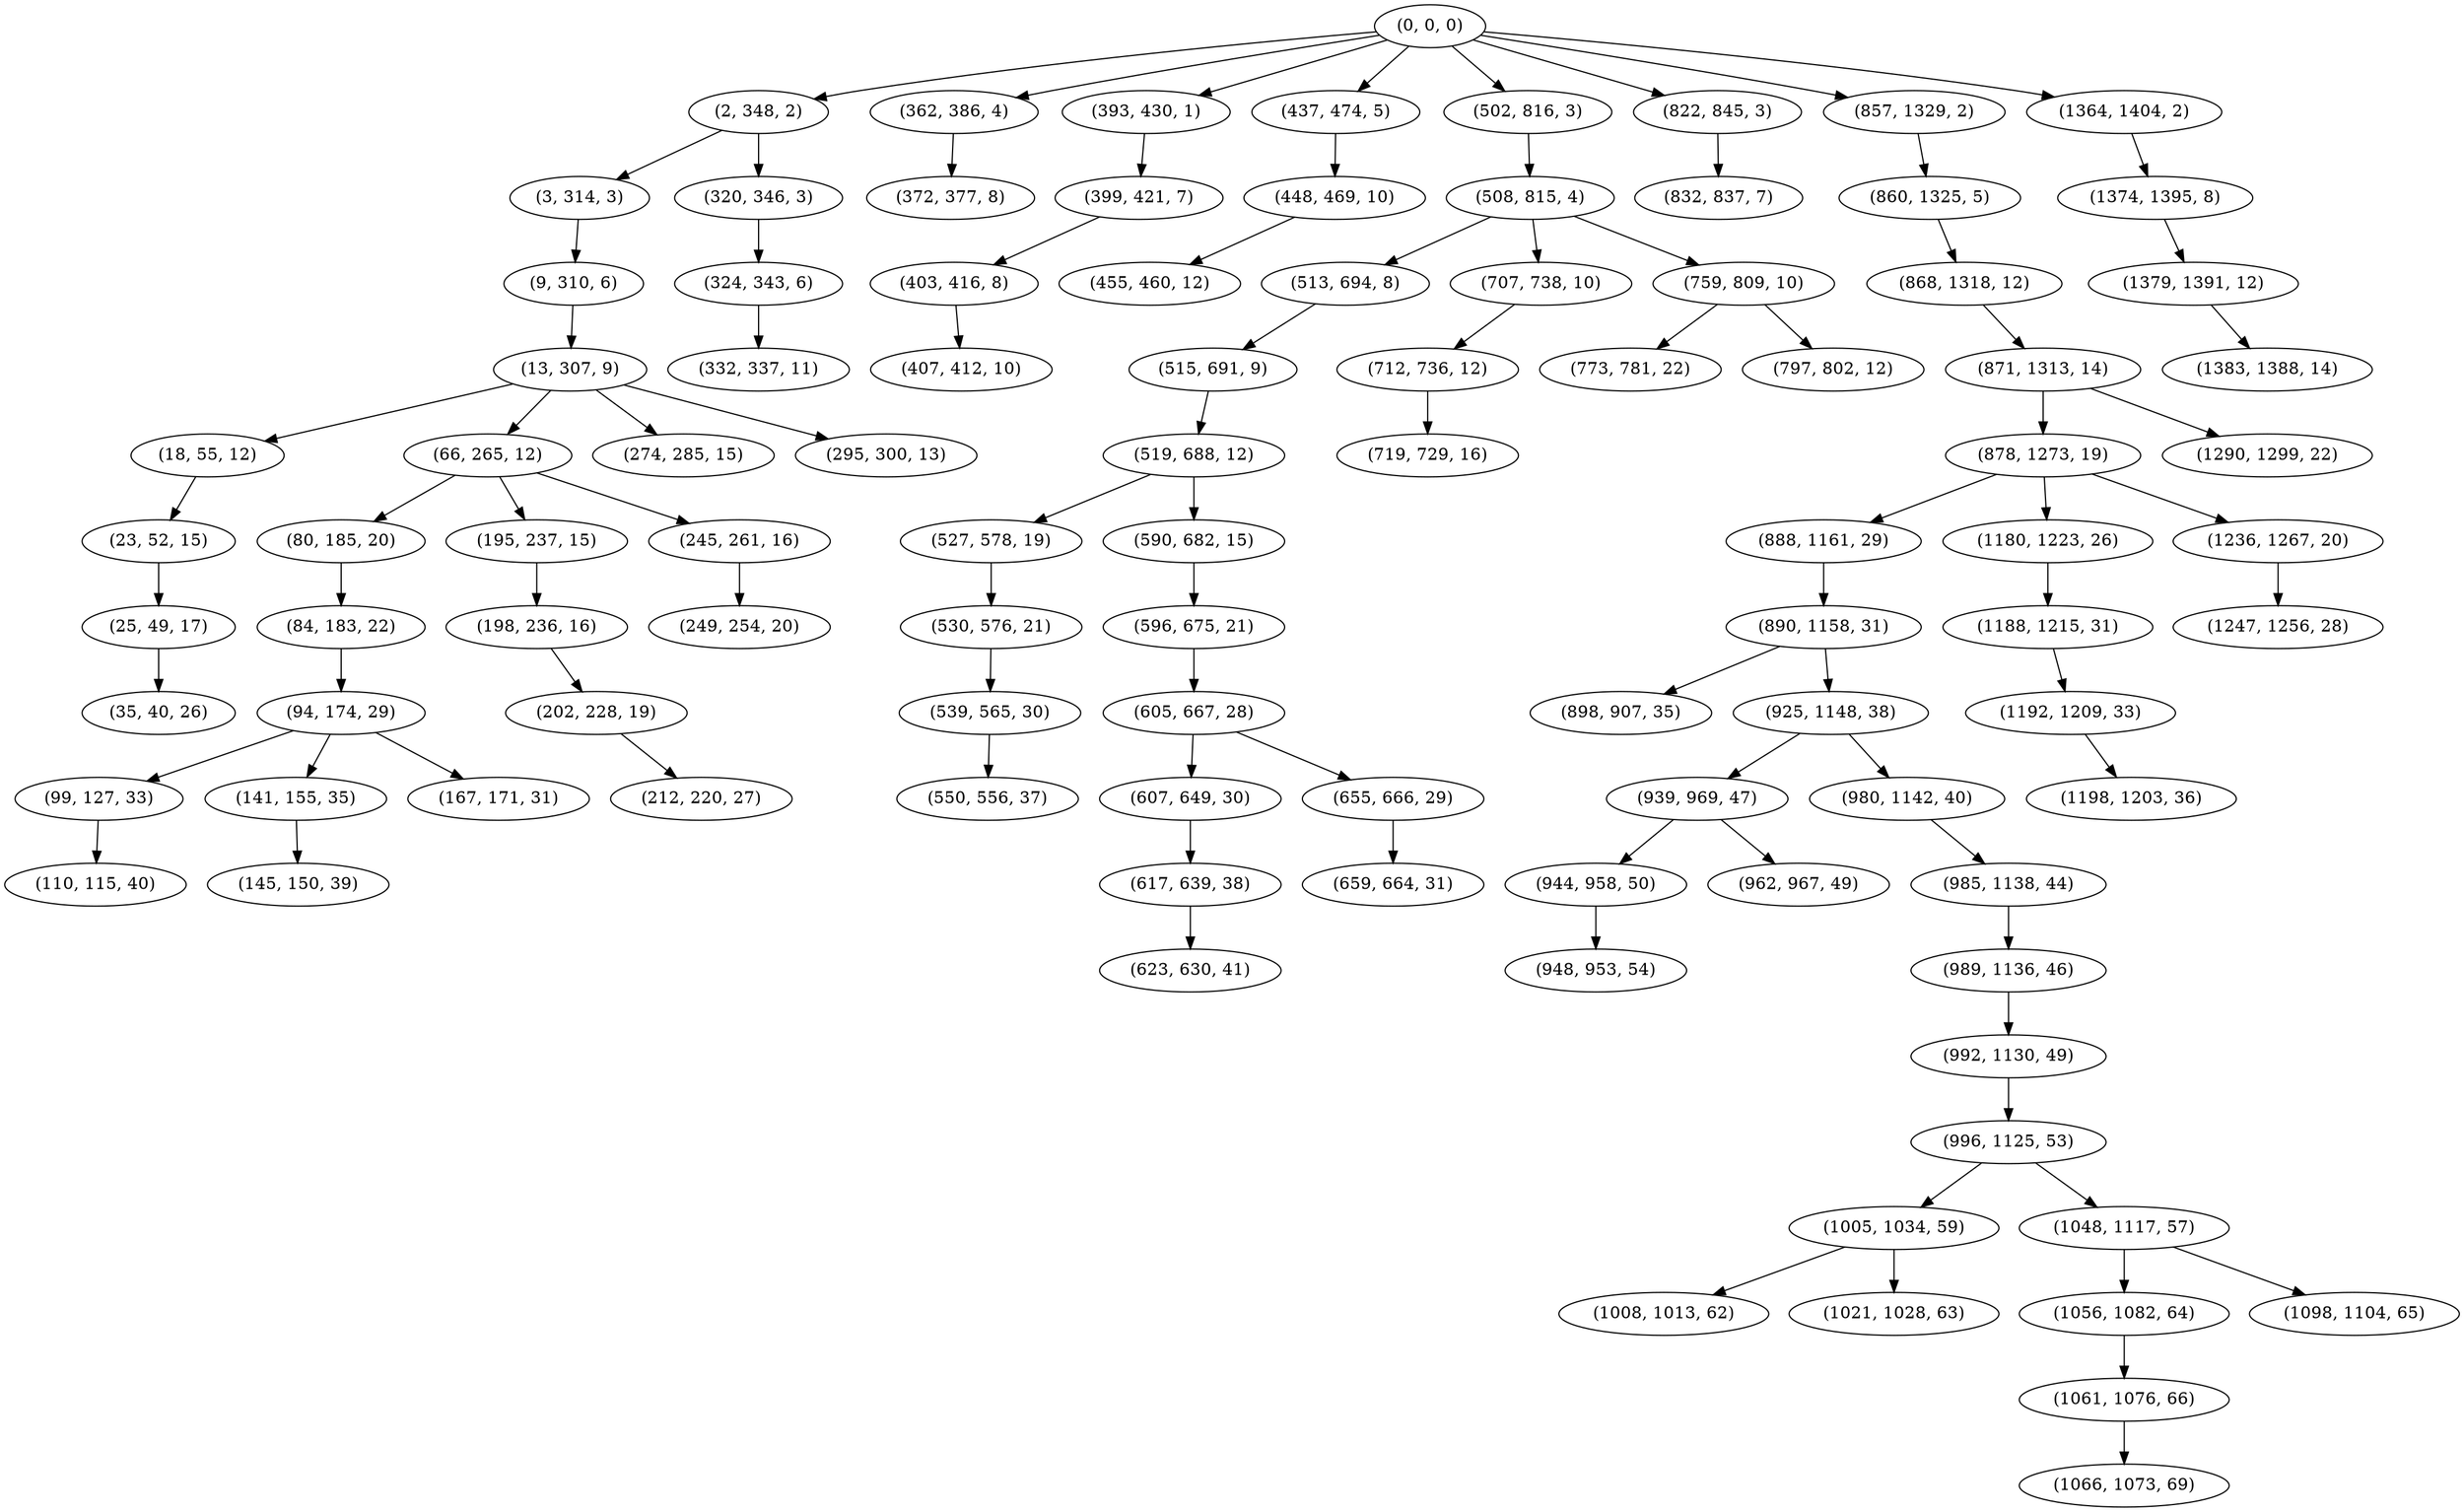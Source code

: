 digraph tree {
    "(0, 0, 0)";
    "(2, 348, 2)";
    "(3, 314, 3)";
    "(9, 310, 6)";
    "(13, 307, 9)";
    "(18, 55, 12)";
    "(23, 52, 15)";
    "(25, 49, 17)";
    "(35, 40, 26)";
    "(66, 265, 12)";
    "(80, 185, 20)";
    "(84, 183, 22)";
    "(94, 174, 29)";
    "(99, 127, 33)";
    "(110, 115, 40)";
    "(141, 155, 35)";
    "(145, 150, 39)";
    "(167, 171, 31)";
    "(195, 237, 15)";
    "(198, 236, 16)";
    "(202, 228, 19)";
    "(212, 220, 27)";
    "(245, 261, 16)";
    "(249, 254, 20)";
    "(274, 285, 15)";
    "(295, 300, 13)";
    "(320, 346, 3)";
    "(324, 343, 6)";
    "(332, 337, 11)";
    "(362, 386, 4)";
    "(372, 377, 8)";
    "(393, 430, 1)";
    "(399, 421, 7)";
    "(403, 416, 8)";
    "(407, 412, 10)";
    "(437, 474, 5)";
    "(448, 469, 10)";
    "(455, 460, 12)";
    "(502, 816, 3)";
    "(508, 815, 4)";
    "(513, 694, 8)";
    "(515, 691, 9)";
    "(519, 688, 12)";
    "(527, 578, 19)";
    "(530, 576, 21)";
    "(539, 565, 30)";
    "(550, 556, 37)";
    "(590, 682, 15)";
    "(596, 675, 21)";
    "(605, 667, 28)";
    "(607, 649, 30)";
    "(617, 639, 38)";
    "(623, 630, 41)";
    "(655, 666, 29)";
    "(659, 664, 31)";
    "(707, 738, 10)";
    "(712, 736, 12)";
    "(719, 729, 16)";
    "(759, 809, 10)";
    "(773, 781, 22)";
    "(797, 802, 12)";
    "(822, 845, 3)";
    "(832, 837, 7)";
    "(857, 1329, 2)";
    "(860, 1325, 5)";
    "(868, 1318, 12)";
    "(871, 1313, 14)";
    "(878, 1273, 19)";
    "(888, 1161, 29)";
    "(890, 1158, 31)";
    "(898, 907, 35)";
    "(925, 1148, 38)";
    "(939, 969, 47)";
    "(944, 958, 50)";
    "(948, 953, 54)";
    "(962, 967, 49)";
    "(980, 1142, 40)";
    "(985, 1138, 44)";
    "(989, 1136, 46)";
    "(992, 1130, 49)";
    "(996, 1125, 53)";
    "(1005, 1034, 59)";
    "(1008, 1013, 62)";
    "(1021, 1028, 63)";
    "(1048, 1117, 57)";
    "(1056, 1082, 64)";
    "(1061, 1076, 66)";
    "(1066, 1073, 69)";
    "(1098, 1104, 65)";
    "(1180, 1223, 26)";
    "(1188, 1215, 31)";
    "(1192, 1209, 33)";
    "(1198, 1203, 36)";
    "(1236, 1267, 20)";
    "(1247, 1256, 28)";
    "(1290, 1299, 22)";
    "(1364, 1404, 2)";
    "(1374, 1395, 8)";
    "(1379, 1391, 12)";
    "(1383, 1388, 14)";
    "(0, 0, 0)" -> "(2, 348, 2)";
    "(0, 0, 0)" -> "(362, 386, 4)";
    "(0, 0, 0)" -> "(393, 430, 1)";
    "(0, 0, 0)" -> "(437, 474, 5)";
    "(0, 0, 0)" -> "(502, 816, 3)";
    "(0, 0, 0)" -> "(822, 845, 3)";
    "(0, 0, 0)" -> "(857, 1329, 2)";
    "(0, 0, 0)" -> "(1364, 1404, 2)";
    "(2, 348, 2)" -> "(3, 314, 3)";
    "(2, 348, 2)" -> "(320, 346, 3)";
    "(3, 314, 3)" -> "(9, 310, 6)";
    "(9, 310, 6)" -> "(13, 307, 9)";
    "(13, 307, 9)" -> "(18, 55, 12)";
    "(13, 307, 9)" -> "(66, 265, 12)";
    "(13, 307, 9)" -> "(274, 285, 15)";
    "(13, 307, 9)" -> "(295, 300, 13)";
    "(18, 55, 12)" -> "(23, 52, 15)";
    "(23, 52, 15)" -> "(25, 49, 17)";
    "(25, 49, 17)" -> "(35, 40, 26)";
    "(66, 265, 12)" -> "(80, 185, 20)";
    "(66, 265, 12)" -> "(195, 237, 15)";
    "(66, 265, 12)" -> "(245, 261, 16)";
    "(80, 185, 20)" -> "(84, 183, 22)";
    "(84, 183, 22)" -> "(94, 174, 29)";
    "(94, 174, 29)" -> "(99, 127, 33)";
    "(94, 174, 29)" -> "(141, 155, 35)";
    "(94, 174, 29)" -> "(167, 171, 31)";
    "(99, 127, 33)" -> "(110, 115, 40)";
    "(141, 155, 35)" -> "(145, 150, 39)";
    "(195, 237, 15)" -> "(198, 236, 16)";
    "(198, 236, 16)" -> "(202, 228, 19)";
    "(202, 228, 19)" -> "(212, 220, 27)";
    "(245, 261, 16)" -> "(249, 254, 20)";
    "(320, 346, 3)" -> "(324, 343, 6)";
    "(324, 343, 6)" -> "(332, 337, 11)";
    "(362, 386, 4)" -> "(372, 377, 8)";
    "(393, 430, 1)" -> "(399, 421, 7)";
    "(399, 421, 7)" -> "(403, 416, 8)";
    "(403, 416, 8)" -> "(407, 412, 10)";
    "(437, 474, 5)" -> "(448, 469, 10)";
    "(448, 469, 10)" -> "(455, 460, 12)";
    "(502, 816, 3)" -> "(508, 815, 4)";
    "(508, 815, 4)" -> "(513, 694, 8)";
    "(508, 815, 4)" -> "(707, 738, 10)";
    "(508, 815, 4)" -> "(759, 809, 10)";
    "(513, 694, 8)" -> "(515, 691, 9)";
    "(515, 691, 9)" -> "(519, 688, 12)";
    "(519, 688, 12)" -> "(527, 578, 19)";
    "(519, 688, 12)" -> "(590, 682, 15)";
    "(527, 578, 19)" -> "(530, 576, 21)";
    "(530, 576, 21)" -> "(539, 565, 30)";
    "(539, 565, 30)" -> "(550, 556, 37)";
    "(590, 682, 15)" -> "(596, 675, 21)";
    "(596, 675, 21)" -> "(605, 667, 28)";
    "(605, 667, 28)" -> "(607, 649, 30)";
    "(605, 667, 28)" -> "(655, 666, 29)";
    "(607, 649, 30)" -> "(617, 639, 38)";
    "(617, 639, 38)" -> "(623, 630, 41)";
    "(655, 666, 29)" -> "(659, 664, 31)";
    "(707, 738, 10)" -> "(712, 736, 12)";
    "(712, 736, 12)" -> "(719, 729, 16)";
    "(759, 809, 10)" -> "(773, 781, 22)";
    "(759, 809, 10)" -> "(797, 802, 12)";
    "(822, 845, 3)" -> "(832, 837, 7)";
    "(857, 1329, 2)" -> "(860, 1325, 5)";
    "(860, 1325, 5)" -> "(868, 1318, 12)";
    "(868, 1318, 12)" -> "(871, 1313, 14)";
    "(871, 1313, 14)" -> "(878, 1273, 19)";
    "(871, 1313, 14)" -> "(1290, 1299, 22)";
    "(878, 1273, 19)" -> "(888, 1161, 29)";
    "(878, 1273, 19)" -> "(1180, 1223, 26)";
    "(878, 1273, 19)" -> "(1236, 1267, 20)";
    "(888, 1161, 29)" -> "(890, 1158, 31)";
    "(890, 1158, 31)" -> "(898, 907, 35)";
    "(890, 1158, 31)" -> "(925, 1148, 38)";
    "(925, 1148, 38)" -> "(939, 969, 47)";
    "(925, 1148, 38)" -> "(980, 1142, 40)";
    "(939, 969, 47)" -> "(944, 958, 50)";
    "(939, 969, 47)" -> "(962, 967, 49)";
    "(944, 958, 50)" -> "(948, 953, 54)";
    "(980, 1142, 40)" -> "(985, 1138, 44)";
    "(985, 1138, 44)" -> "(989, 1136, 46)";
    "(989, 1136, 46)" -> "(992, 1130, 49)";
    "(992, 1130, 49)" -> "(996, 1125, 53)";
    "(996, 1125, 53)" -> "(1005, 1034, 59)";
    "(996, 1125, 53)" -> "(1048, 1117, 57)";
    "(1005, 1034, 59)" -> "(1008, 1013, 62)";
    "(1005, 1034, 59)" -> "(1021, 1028, 63)";
    "(1048, 1117, 57)" -> "(1056, 1082, 64)";
    "(1048, 1117, 57)" -> "(1098, 1104, 65)";
    "(1056, 1082, 64)" -> "(1061, 1076, 66)";
    "(1061, 1076, 66)" -> "(1066, 1073, 69)";
    "(1180, 1223, 26)" -> "(1188, 1215, 31)";
    "(1188, 1215, 31)" -> "(1192, 1209, 33)";
    "(1192, 1209, 33)" -> "(1198, 1203, 36)";
    "(1236, 1267, 20)" -> "(1247, 1256, 28)";
    "(1364, 1404, 2)" -> "(1374, 1395, 8)";
    "(1374, 1395, 8)" -> "(1379, 1391, 12)";
    "(1379, 1391, 12)" -> "(1383, 1388, 14)";
}
